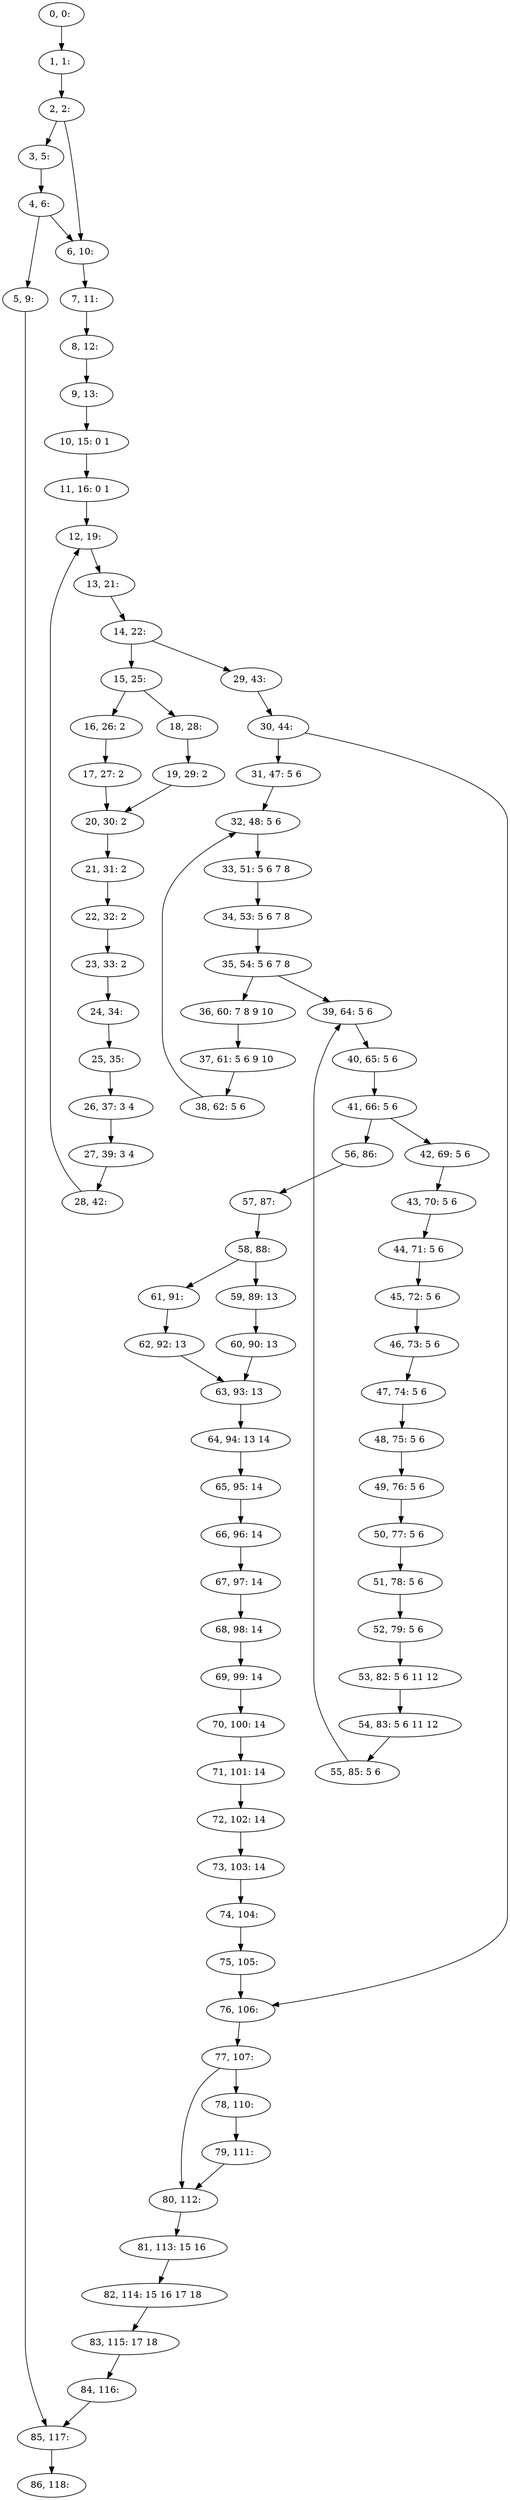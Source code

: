 digraph G {
0[label="0, 0: "];
1[label="1, 1: "];
2[label="2, 2: "];
3[label="3, 5: "];
4[label="4, 6: "];
5[label="5, 9: "];
6[label="6, 10: "];
7[label="7, 11: "];
8[label="8, 12: "];
9[label="9, 13: "];
10[label="10, 15: 0 1 "];
11[label="11, 16: 0 1 "];
12[label="12, 19: "];
13[label="13, 21: "];
14[label="14, 22: "];
15[label="15, 25: "];
16[label="16, 26: 2 "];
17[label="17, 27: 2 "];
18[label="18, 28: "];
19[label="19, 29: 2 "];
20[label="20, 30: 2 "];
21[label="21, 31: 2 "];
22[label="22, 32: 2 "];
23[label="23, 33: 2 "];
24[label="24, 34: "];
25[label="25, 35: "];
26[label="26, 37: 3 4 "];
27[label="27, 39: 3 4 "];
28[label="28, 42: "];
29[label="29, 43: "];
30[label="30, 44: "];
31[label="31, 47: 5 6 "];
32[label="32, 48: 5 6 "];
33[label="33, 51: 5 6 7 8 "];
34[label="34, 53: 5 6 7 8 "];
35[label="35, 54: 5 6 7 8 "];
36[label="36, 60: 7 8 9 10 "];
37[label="37, 61: 5 6 9 10 "];
38[label="38, 62: 5 6 "];
39[label="39, 64: 5 6 "];
40[label="40, 65: 5 6 "];
41[label="41, 66: 5 6 "];
42[label="42, 69: 5 6 "];
43[label="43, 70: 5 6 "];
44[label="44, 71: 5 6 "];
45[label="45, 72: 5 6 "];
46[label="46, 73: 5 6 "];
47[label="47, 74: 5 6 "];
48[label="48, 75: 5 6 "];
49[label="49, 76: 5 6 "];
50[label="50, 77: 5 6 "];
51[label="51, 78: 5 6 "];
52[label="52, 79: 5 6 "];
53[label="53, 82: 5 6 11 12 "];
54[label="54, 83: 5 6 11 12 "];
55[label="55, 85: 5 6 "];
56[label="56, 86: "];
57[label="57, 87: "];
58[label="58, 88: "];
59[label="59, 89: 13 "];
60[label="60, 90: 13 "];
61[label="61, 91: "];
62[label="62, 92: 13 "];
63[label="63, 93: 13 "];
64[label="64, 94: 13 14 "];
65[label="65, 95: 14 "];
66[label="66, 96: 14 "];
67[label="67, 97: 14 "];
68[label="68, 98: 14 "];
69[label="69, 99: 14 "];
70[label="70, 100: 14 "];
71[label="71, 101: 14 "];
72[label="72, 102: 14 "];
73[label="73, 103: 14 "];
74[label="74, 104: "];
75[label="75, 105: "];
76[label="76, 106: "];
77[label="77, 107: "];
78[label="78, 110: "];
79[label="79, 111: "];
80[label="80, 112: "];
81[label="81, 113: 15 16 "];
82[label="82, 114: 15 16 17 18 "];
83[label="83, 115: 17 18 "];
84[label="84, 116: "];
85[label="85, 117: "];
86[label="86, 118: "];
0->1 ;
1->2 ;
2->3 ;
2->6 ;
3->4 ;
4->5 ;
4->6 ;
5->85 ;
6->7 ;
7->8 ;
8->9 ;
9->10 ;
10->11 ;
11->12 ;
12->13 ;
13->14 ;
14->15 ;
14->29 ;
15->16 ;
15->18 ;
16->17 ;
17->20 ;
18->19 ;
19->20 ;
20->21 ;
21->22 ;
22->23 ;
23->24 ;
24->25 ;
25->26 ;
26->27 ;
27->28 ;
28->12 ;
29->30 ;
30->31 ;
30->76 ;
31->32 ;
32->33 ;
33->34 ;
34->35 ;
35->36 ;
35->39 ;
36->37 ;
37->38 ;
38->32 ;
39->40 ;
40->41 ;
41->42 ;
41->56 ;
42->43 ;
43->44 ;
44->45 ;
45->46 ;
46->47 ;
47->48 ;
48->49 ;
49->50 ;
50->51 ;
51->52 ;
52->53 ;
53->54 ;
54->55 ;
55->39 ;
56->57 ;
57->58 ;
58->59 ;
58->61 ;
59->60 ;
60->63 ;
61->62 ;
62->63 ;
63->64 ;
64->65 ;
65->66 ;
66->67 ;
67->68 ;
68->69 ;
69->70 ;
70->71 ;
71->72 ;
72->73 ;
73->74 ;
74->75 ;
75->76 ;
76->77 ;
77->78 ;
77->80 ;
78->79 ;
79->80 ;
80->81 ;
81->82 ;
82->83 ;
83->84 ;
84->85 ;
85->86 ;
}

